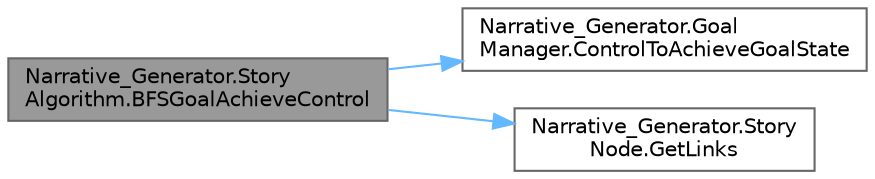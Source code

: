 digraph "Narrative_Generator.StoryAlgorithm.BFSGoalAchieveControl"
{
 // LATEX_PDF_SIZE
  bgcolor="transparent";
  edge [fontname=Helvetica,fontsize=10,labelfontname=Helvetica,labelfontsize=10];
  node [fontname=Helvetica,fontsize=10,shape=box,height=0.2,width=0.4];
  rankdir="LR";
  Node1 [label="Narrative_Generator.Story\lAlgorithm.BFSGoalAchieveControl",height=0.2,width=0.4,color="gray40", fillcolor="grey60", style="filled", fontcolor="black",tooltip="A method that traverses the graph according to the concept of breadth-first search and determines the..."];
  Node1 -> Node2 [color="steelblue1",style="solid"];
  Node2 [label="Narrative_Generator.Goal\lManager.ControlToAchieveGoalState",height=0.2,width=0.4,color="grey40", fillcolor="white", style="filled",URL="$class_narrative___generator_1_1_goal_manager.html#a03884832e1dbd91103e5fa64610bcad7",tooltip="Checks the achievement of any of the goal conditions (in state)."];
  Node1 -> Node3 [color="steelblue1",style="solid"];
  Node3 [label="Narrative_Generator.Story\lNode.GetLinks",height=0.2,width=0.4,color="grey40", fillcolor="white", style="filled",URL="$class_narrative___generator_1_1_story_node.html#a97c8781334050ca7df409f2b46584660",tooltip="Returns a list of all nodes connected to this node."];
}
